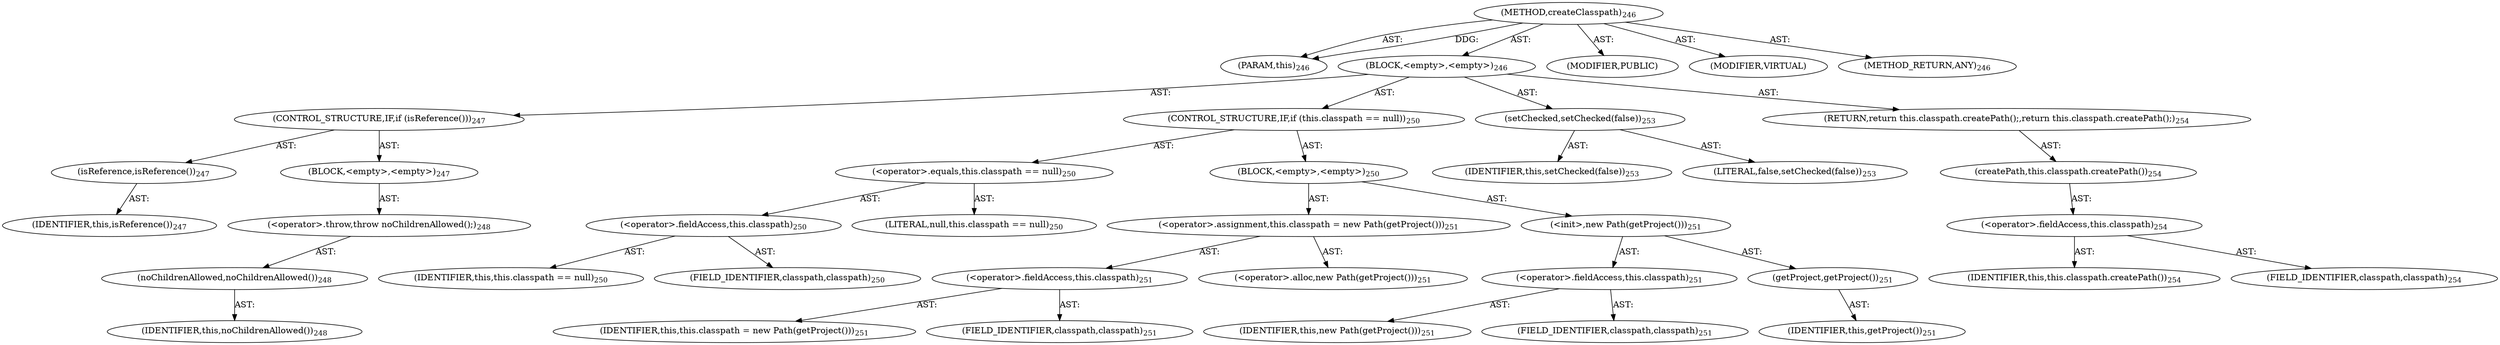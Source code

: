 digraph "createClasspath" {  
"111669149700" [label = <(METHOD,createClasspath)<SUB>246</SUB>> ]
"115964116995" [label = <(PARAM,this)<SUB>246</SUB>> ]
"25769803781" [label = <(BLOCK,&lt;empty&gt;,&lt;empty&gt;)<SUB>246</SUB>> ]
"47244640257" [label = <(CONTROL_STRUCTURE,IF,if (isReference()))<SUB>247</SUB>> ]
"30064771089" [label = <(isReference,isReference())<SUB>247</SUB>> ]
"68719476740" [label = <(IDENTIFIER,this,isReference())<SUB>247</SUB>> ]
"25769803782" [label = <(BLOCK,&lt;empty&gt;,&lt;empty&gt;)<SUB>247</SUB>> ]
"30064771090" [label = <(&lt;operator&gt;.throw,throw noChildrenAllowed();)<SUB>248</SUB>> ]
"30064771091" [label = <(noChildrenAllowed,noChildrenAllowed())<SUB>248</SUB>> ]
"68719476741" [label = <(IDENTIFIER,this,noChildrenAllowed())<SUB>248</SUB>> ]
"47244640258" [label = <(CONTROL_STRUCTURE,IF,if (this.classpath == null))<SUB>250</SUB>> ]
"30064771092" [label = <(&lt;operator&gt;.equals,this.classpath == null)<SUB>250</SUB>> ]
"30064771093" [label = <(&lt;operator&gt;.fieldAccess,this.classpath)<SUB>250</SUB>> ]
"68719476742" [label = <(IDENTIFIER,this,this.classpath == null)<SUB>250</SUB>> ]
"55834574854" [label = <(FIELD_IDENTIFIER,classpath,classpath)<SUB>250</SUB>> ]
"90194313218" [label = <(LITERAL,null,this.classpath == null)<SUB>250</SUB>> ]
"25769803783" [label = <(BLOCK,&lt;empty&gt;,&lt;empty&gt;)<SUB>250</SUB>> ]
"30064771094" [label = <(&lt;operator&gt;.assignment,this.classpath = new Path(getProject()))<SUB>251</SUB>> ]
"30064771095" [label = <(&lt;operator&gt;.fieldAccess,this.classpath)<SUB>251</SUB>> ]
"68719476743" [label = <(IDENTIFIER,this,this.classpath = new Path(getProject()))<SUB>251</SUB>> ]
"55834574855" [label = <(FIELD_IDENTIFIER,classpath,classpath)<SUB>251</SUB>> ]
"30064771096" [label = <(&lt;operator&gt;.alloc,new Path(getProject()))<SUB>251</SUB>> ]
"30064771097" [label = <(&lt;init&gt;,new Path(getProject()))<SUB>251</SUB>> ]
"30064771098" [label = <(&lt;operator&gt;.fieldAccess,this.classpath)<SUB>251</SUB>> ]
"68719476861" [label = <(IDENTIFIER,this,new Path(getProject()))<SUB>251</SUB>> ]
"55834574856" [label = <(FIELD_IDENTIFIER,classpath,classpath)<SUB>251</SUB>> ]
"30064771099" [label = <(getProject,getProject())<SUB>251</SUB>> ]
"68719476744" [label = <(IDENTIFIER,this,getProject())<SUB>251</SUB>> ]
"30064771100" [label = <(setChecked,setChecked(false))<SUB>253</SUB>> ]
"68719476745" [label = <(IDENTIFIER,this,setChecked(false))<SUB>253</SUB>> ]
"90194313219" [label = <(LITERAL,false,setChecked(false))<SUB>253</SUB>> ]
"146028888066" [label = <(RETURN,return this.classpath.createPath();,return this.classpath.createPath();)<SUB>254</SUB>> ]
"30064771101" [label = <(createPath,this.classpath.createPath())<SUB>254</SUB>> ]
"30064771102" [label = <(&lt;operator&gt;.fieldAccess,this.classpath)<SUB>254</SUB>> ]
"68719476746" [label = <(IDENTIFIER,this,this.classpath.createPath())<SUB>254</SUB>> ]
"55834574857" [label = <(FIELD_IDENTIFIER,classpath,classpath)<SUB>254</SUB>> ]
"133143986193" [label = <(MODIFIER,PUBLIC)> ]
"133143986194" [label = <(MODIFIER,VIRTUAL)> ]
"128849018884" [label = <(METHOD_RETURN,ANY)<SUB>246</SUB>> ]
  "111669149700" -> "115964116995"  [ label = "AST: "] 
  "111669149700" -> "25769803781"  [ label = "AST: "] 
  "111669149700" -> "133143986193"  [ label = "AST: "] 
  "111669149700" -> "133143986194"  [ label = "AST: "] 
  "111669149700" -> "128849018884"  [ label = "AST: "] 
  "25769803781" -> "47244640257"  [ label = "AST: "] 
  "25769803781" -> "47244640258"  [ label = "AST: "] 
  "25769803781" -> "30064771100"  [ label = "AST: "] 
  "25769803781" -> "146028888066"  [ label = "AST: "] 
  "47244640257" -> "30064771089"  [ label = "AST: "] 
  "47244640257" -> "25769803782"  [ label = "AST: "] 
  "30064771089" -> "68719476740"  [ label = "AST: "] 
  "25769803782" -> "30064771090"  [ label = "AST: "] 
  "30064771090" -> "30064771091"  [ label = "AST: "] 
  "30064771091" -> "68719476741"  [ label = "AST: "] 
  "47244640258" -> "30064771092"  [ label = "AST: "] 
  "47244640258" -> "25769803783"  [ label = "AST: "] 
  "30064771092" -> "30064771093"  [ label = "AST: "] 
  "30064771092" -> "90194313218"  [ label = "AST: "] 
  "30064771093" -> "68719476742"  [ label = "AST: "] 
  "30064771093" -> "55834574854"  [ label = "AST: "] 
  "25769803783" -> "30064771094"  [ label = "AST: "] 
  "25769803783" -> "30064771097"  [ label = "AST: "] 
  "30064771094" -> "30064771095"  [ label = "AST: "] 
  "30064771094" -> "30064771096"  [ label = "AST: "] 
  "30064771095" -> "68719476743"  [ label = "AST: "] 
  "30064771095" -> "55834574855"  [ label = "AST: "] 
  "30064771097" -> "30064771098"  [ label = "AST: "] 
  "30064771097" -> "30064771099"  [ label = "AST: "] 
  "30064771098" -> "68719476861"  [ label = "AST: "] 
  "30064771098" -> "55834574856"  [ label = "AST: "] 
  "30064771099" -> "68719476744"  [ label = "AST: "] 
  "30064771100" -> "68719476745"  [ label = "AST: "] 
  "30064771100" -> "90194313219"  [ label = "AST: "] 
  "146028888066" -> "30064771101"  [ label = "AST: "] 
  "30064771101" -> "30064771102"  [ label = "AST: "] 
  "30064771102" -> "68719476746"  [ label = "AST: "] 
  "30064771102" -> "55834574857"  [ label = "AST: "] 
  "111669149700" -> "115964116995"  [ label = "DDG: "] 
}
